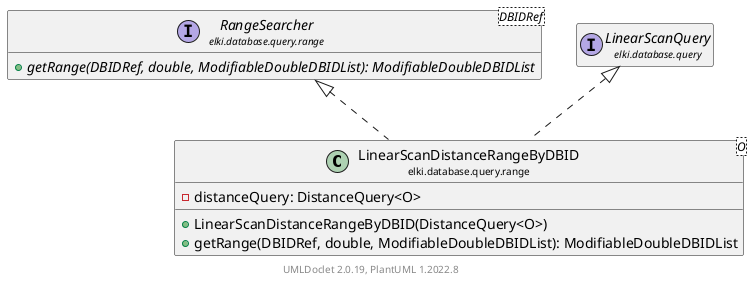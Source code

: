 @startuml
    remove .*\.(Instance|Par|Parameterizer|Factory)$
    set namespaceSeparator none
    hide empty fields
    hide empty methods

    class "<size:14>LinearScanDistanceRangeByDBID\n<size:10>elki.database.query.range" as elki.database.query.range.LinearScanDistanceRangeByDBID<O> [[LinearScanDistanceRangeByDBID.html]] {
        -distanceQuery: DistanceQuery<O>
        +LinearScanDistanceRangeByDBID(DistanceQuery<O>)
        +getRange(DBIDRef, double, ModifiableDoubleDBIDList): ModifiableDoubleDBIDList
    }

    interface "<size:14>RangeSearcher\n<size:10>elki.database.query.range" as elki.database.query.range.RangeSearcher<DBIDRef> [[RangeSearcher.html]] {
        {abstract} +getRange(DBIDRef, double, ModifiableDoubleDBIDList): ModifiableDoubleDBIDList
    }
    interface "<size:14>LinearScanQuery\n<size:10>elki.database.query" as elki.database.query.LinearScanQuery [[../LinearScanQuery.html]]

    elki.database.query.range.RangeSearcher <|.. elki.database.query.range.LinearScanDistanceRangeByDBID
    elki.database.query.LinearScanQuery <|.. elki.database.query.range.LinearScanDistanceRangeByDBID

    center footer UMLDoclet 2.0.19, PlantUML 1.2022.8
@enduml

